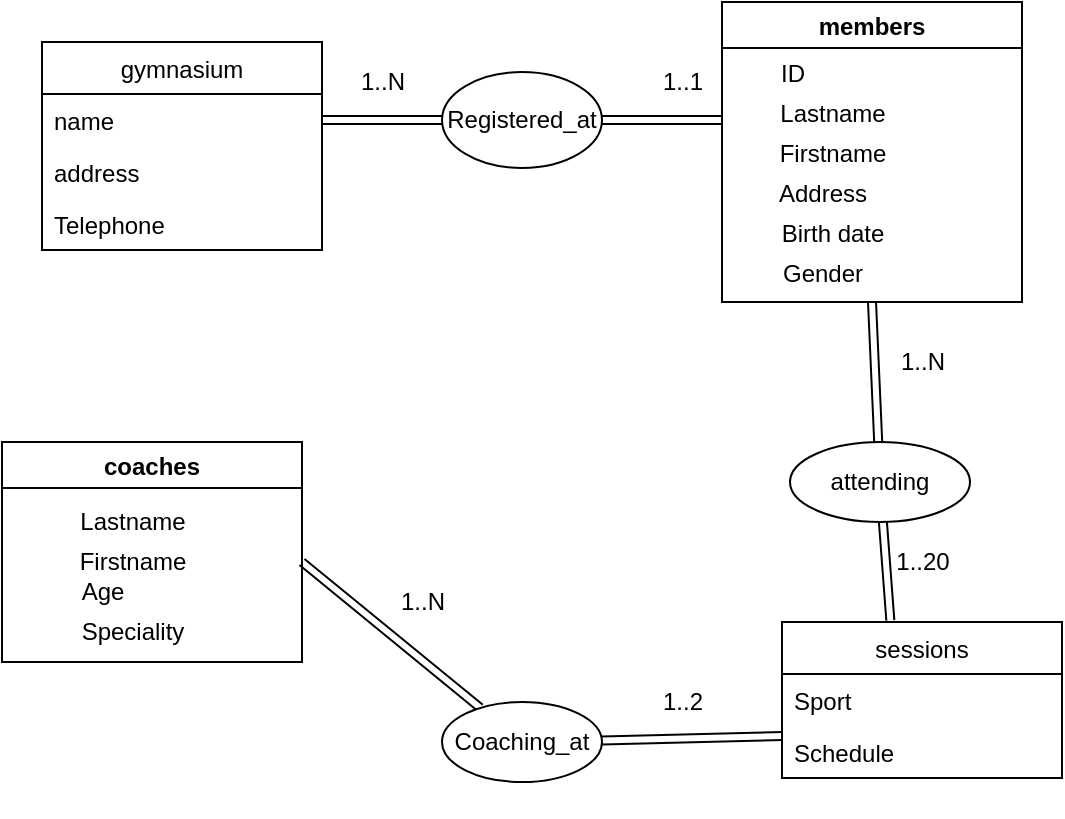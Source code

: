 <mxfile>
    <diagram id="ccanVZ37nJPrMgHKxePq" name="Page-1">
        <mxGraphModel dx="800" dy="322" grid="1" gridSize="10" guides="1" tooltips="1" connect="1" arrows="1" fold="1" page="1" pageScale="1" pageWidth="827" pageHeight="1169" math="0" shadow="0">
            <root>
                <mxCell id="0"/>
                <mxCell id="1" parent="0"/>
                <mxCell id="2" value="gymnasium" style="swimlane;fontStyle=0;childLayout=stackLayout;horizontal=1;startSize=26;horizontalStack=0;resizeParent=1;resizeParentMax=0;resizeLast=0;collapsible=1;marginBottom=0;" vertex="1" parent="1">
                    <mxGeometry x="40" y="40" width="140" height="104" as="geometry"/>
                </mxCell>
                <mxCell id="3" value="name" style="text;strokeColor=none;fillColor=none;align=left;verticalAlign=top;spacingLeft=4;spacingRight=4;overflow=hidden;rotatable=0;points=[[0,0.5],[1,0.5]];portConstraint=eastwest;" vertex="1" parent="2">
                    <mxGeometry y="26" width="140" height="26" as="geometry"/>
                </mxCell>
                <mxCell id="4" value="address" style="text;strokeColor=none;fillColor=none;align=left;verticalAlign=top;spacingLeft=4;spacingRight=4;overflow=hidden;rotatable=0;points=[[0,0.5],[1,0.5]];portConstraint=eastwest;" vertex="1" parent="2">
                    <mxGeometry y="52" width="140" height="26" as="geometry"/>
                </mxCell>
                <mxCell id="5" value="Telephone" style="text;strokeColor=none;fillColor=none;align=left;verticalAlign=top;spacingLeft=4;spacingRight=4;overflow=hidden;rotatable=0;points=[[0,0.5],[1,0.5]];portConstraint=eastwest;" vertex="1" parent="2">
                    <mxGeometry y="78" width="140" height="26" as="geometry"/>
                </mxCell>
                <mxCell id="10" value="sessions" style="swimlane;fontStyle=0;childLayout=stackLayout;horizontal=1;startSize=26;horizontalStack=0;resizeParent=1;resizeParentMax=0;resizeLast=0;collapsible=1;marginBottom=0;" vertex="1" parent="1">
                    <mxGeometry x="410" y="330" width="140" height="78" as="geometry"/>
                </mxCell>
                <mxCell id="11" value="Sport" style="text;strokeColor=none;fillColor=none;align=left;verticalAlign=top;spacingLeft=4;spacingRight=4;overflow=hidden;rotatable=0;points=[[0,0.5],[1,0.5]];portConstraint=eastwest;" vertex="1" parent="10">
                    <mxGeometry y="26" width="140" height="26" as="geometry"/>
                </mxCell>
                <mxCell id="12" value="Schedule" style="text;strokeColor=none;fillColor=none;align=left;verticalAlign=top;spacingLeft=4;spacingRight=4;overflow=hidden;rotatable=0;points=[[0,0.5],[1,0.5]];portConstraint=eastwest;" vertex="1" parent="10">
                    <mxGeometry y="52" width="140" height="26" as="geometry"/>
                </mxCell>
                <mxCell id="19" value="members" style="swimlane;" vertex="1" parent="1">
                    <mxGeometry x="380" y="20" width="150" height="150" as="geometry"/>
                </mxCell>
                <mxCell id="22" value="ID" style="text;html=1;align=center;verticalAlign=middle;resizable=0;points=[];autosize=1;strokeColor=none;" vertex="1" parent="19">
                    <mxGeometry x="20" y="26" width="30" height="20" as="geometry"/>
                </mxCell>
                <mxCell id="23" value="Lastname" style="text;html=1;align=center;verticalAlign=middle;resizable=0;points=[];autosize=1;strokeColor=none;" vertex="1" parent="19">
                    <mxGeometry x="20" y="46" width="70" height="20" as="geometry"/>
                </mxCell>
                <mxCell id="26" value="Firstname" style="text;html=1;align=center;verticalAlign=middle;resizable=0;points=[];autosize=1;strokeColor=none;" vertex="1" parent="19">
                    <mxGeometry x="20" y="66" width="70" height="20" as="geometry"/>
                </mxCell>
                <mxCell id="27" value="Address" style="text;html=1;align=center;verticalAlign=middle;resizable=0;points=[];autosize=1;strokeColor=none;" vertex="1" parent="19">
                    <mxGeometry x="20" y="86" width="60" height="20" as="geometry"/>
                </mxCell>
                <mxCell id="28" value="Birth date" style="text;html=1;align=center;verticalAlign=middle;resizable=0;points=[];autosize=1;strokeColor=none;" vertex="1" parent="19">
                    <mxGeometry x="20" y="106" width="70" height="20" as="geometry"/>
                </mxCell>
                <mxCell id="29" value="Gender" style="text;html=1;align=center;verticalAlign=middle;resizable=0;points=[];autosize=1;strokeColor=none;" vertex="1" parent="19">
                    <mxGeometry x="20" y="126" width="60" height="20" as="geometry"/>
                </mxCell>
                <mxCell id="30" value="coaches" style="swimlane;" vertex="1" parent="1">
                    <mxGeometry x="20" y="240" width="150" height="110" as="geometry"/>
                </mxCell>
                <mxCell id="32" value="Lastname" style="text;html=1;align=center;verticalAlign=middle;resizable=0;points=[];autosize=1;strokeColor=none;" vertex="1" parent="30">
                    <mxGeometry x="30" y="30" width="70" height="20" as="geometry"/>
                </mxCell>
                <mxCell id="33" value="Firstname" style="text;html=1;align=center;verticalAlign=middle;resizable=0;points=[];autosize=1;strokeColor=none;" vertex="1" parent="30">
                    <mxGeometry x="30" y="50" width="70" height="20" as="geometry"/>
                </mxCell>
                <mxCell id="34" value="Age" style="text;html=1;align=center;verticalAlign=middle;resizable=0;points=[];autosize=1;strokeColor=none;" vertex="1" parent="30">
                    <mxGeometry x="30" y="65" width="40" height="20" as="geometry"/>
                </mxCell>
                <mxCell id="35" value="Speciality" style="text;html=1;align=center;verticalAlign=middle;resizable=0;points=[];autosize=1;strokeColor=none;" vertex="1" parent="30">
                    <mxGeometry x="30" y="85" width="70" height="20" as="geometry"/>
                </mxCell>
                <mxCell id="48" style="edgeStyle=none;shape=link;rounded=0;orthogonalLoop=1;jettySize=auto;html=1;entryX=1;entryY=0.5;entryDx=0;entryDy=0;" edge="1" parent="1" source="39" target="3">
                    <mxGeometry relative="1" as="geometry"/>
                </mxCell>
                <mxCell id="49" style="edgeStyle=none;shape=link;rounded=0;orthogonalLoop=1;jettySize=auto;html=1;" edge="1" parent="1" source="39">
                    <mxGeometry relative="1" as="geometry">
                        <mxPoint x="380" y="79" as="targetPoint"/>
                    </mxGeometry>
                </mxCell>
                <mxCell id="39" value="Registered_at" style="ellipse;whiteSpace=wrap;html=1;" vertex="1" parent="1">
                    <mxGeometry x="240" y="55" width="80" height="48" as="geometry"/>
                </mxCell>
                <mxCell id="56" style="edgeStyle=none;shape=link;rounded=0;orthogonalLoop=1;jettySize=auto;html=1;entryX=0.5;entryY=1;entryDx=0;entryDy=0;" edge="1" parent="1" source="41" target="19">
                    <mxGeometry relative="1" as="geometry"/>
                </mxCell>
                <mxCell id="57" style="edgeStyle=none;shape=link;rounded=0;orthogonalLoop=1;jettySize=auto;html=1;entryX=0.387;entryY=-0.01;entryDx=0;entryDy=0;entryPerimeter=0;" edge="1" parent="1" source="41" target="10">
                    <mxGeometry relative="1" as="geometry"/>
                </mxCell>
                <mxCell id="41" value="attending" style="ellipse;whiteSpace=wrap;html=1;" vertex="1" parent="1">
                    <mxGeometry x="414" y="240" width="90" height="40" as="geometry"/>
                </mxCell>
                <mxCell id="53" style="edgeStyle=none;shape=link;rounded=0;orthogonalLoop=1;jettySize=auto;html=1;" edge="1" parent="1" source="42">
                    <mxGeometry relative="1" as="geometry">
                        <mxPoint x="170" y="300" as="targetPoint"/>
                    </mxGeometry>
                </mxCell>
                <mxCell id="54" style="edgeStyle=none;shape=link;rounded=0;orthogonalLoop=1;jettySize=auto;html=1;entryX=0.002;entryY=0.193;entryDx=0;entryDy=0;entryPerimeter=0;" edge="1" parent="1" source="42" target="12">
                    <mxGeometry relative="1" as="geometry"/>
                </mxCell>
                <mxCell id="42" value="Coaching_at" style="ellipse;whiteSpace=wrap;html=1;" vertex="1" parent="1">
                    <mxGeometry x="240" y="370" width="80" height="40" as="geometry"/>
                </mxCell>
                <mxCell id="52" style="edgeStyle=none;shape=link;rounded=0;orthogonalLoop=1;jettySize=auto;html=1;exitX=0.5;exitY=1;exitDx=0;exitDy=0;" edge="1" parent="1" source="42" target="42">
                    <mxGeometry relative="1" as="geometry"/>
                </mxCell>
                <mxCell id="58" value="1..1" style="text;html=1;align=center;verticalAlign=middle;resizable=0;points=[];autosize=1;strokeColor=none;" vertex="1" parent="1">
                    <mxGeometry x="340" y="50" width="40" height="20" as="geometry"/>
                </mxCell>
                <mxCell id="59" value="1..N" style="text;html=1;align=center;verticalAlign=middle;resizable=0;points=[];autosize=1;strokeColor=none;" vertex="1" parent="1">
                    <mxGeometry x="190" y="50" width="40" height="20" as="geometry"/>
                </mxCell>
                <mxCell id="60" value="1..N" style="text;html=1;align=center;verticalAlign=middle;resizable=0;points=[];autosize=1;strokeColor=none;" vertex="1" parent="1">
                    <mxGeometry x="460" y="190" width="40" height="20" as="geometry"/>
                </mxCell>
                <mxCell id="61" value="1..20" style="text;html=1;align=center;verticalAlign=middle;resizable=0;points=[];autosize=1;strokeColor=none;" vertex="1" parent="1">
                    <mxGeometry x="460" y="290" width="40" height="20" as="geometry"/>
                </mxCell>
                <mxCell id="62" value="1..2" style="text;html=1;align=center;verticalAlign=middle;resizable=0;points=[];autosize=1;strokeColor=none;" vertex="1" parent="1">
                    <mxGeometry x="340" y="360" width="40" height="20" as="geometry"/>
                </mxCell>
                <mxCell id="63" value="1..N" style="text;html=1;align=center;verticalAlign=middle;resizable=0;points=[];autosize=1;strokeColor=none;" vertex="1" parent="1">
                    <mxGeometry x="210" y="310" width="40" height="20" as="geometry"/>
                </mxCell>
            </root>
        </mxGraphModel>
    </diagram>
</mxfile>